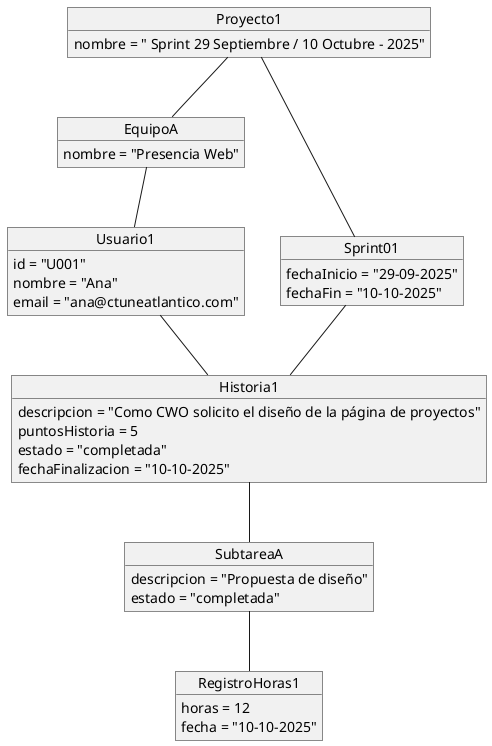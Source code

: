 @startuml
object Proyecto1 {
    nombre = " Sprint 29 Septiembre / 10 Octubre - 2025"
}

object EquipoA {
    nombre = "Presencia Web"
}

object Sprint01 {
    fechaInicio = "29-09-2025"
    fechaFin = "10-10-2025"
}

object Usuario1 {
    id = "U001"
    nombre = "Ana"
    email = "ana@ctuneatlantico.com"
}

object Historia1 {
    descripcion = "Como CWO solicito el diseño de la página de proyectos"
    puntosHistoria = 5
    estado = "completada"
    fechaFinalizacion = "10-10-2025"
}

object SubtareaA {
    descripcion = "Propuesta de diseño"
    estado = "completada"
}

object RegistroHoras1 {
    horas = 12
    fecha = "10-10-2025"
}

' Relaciones entre objetos
Proyecto1 -- EquipoA
EquipoA -- Usuario1
Proyecto1 -- Sprint01
Sprint01 -- Historia1
Historia1 -- SubtareaA
Usuario1 -- Historia1
SubtareaA -- RegistroHoras1
@enduml
